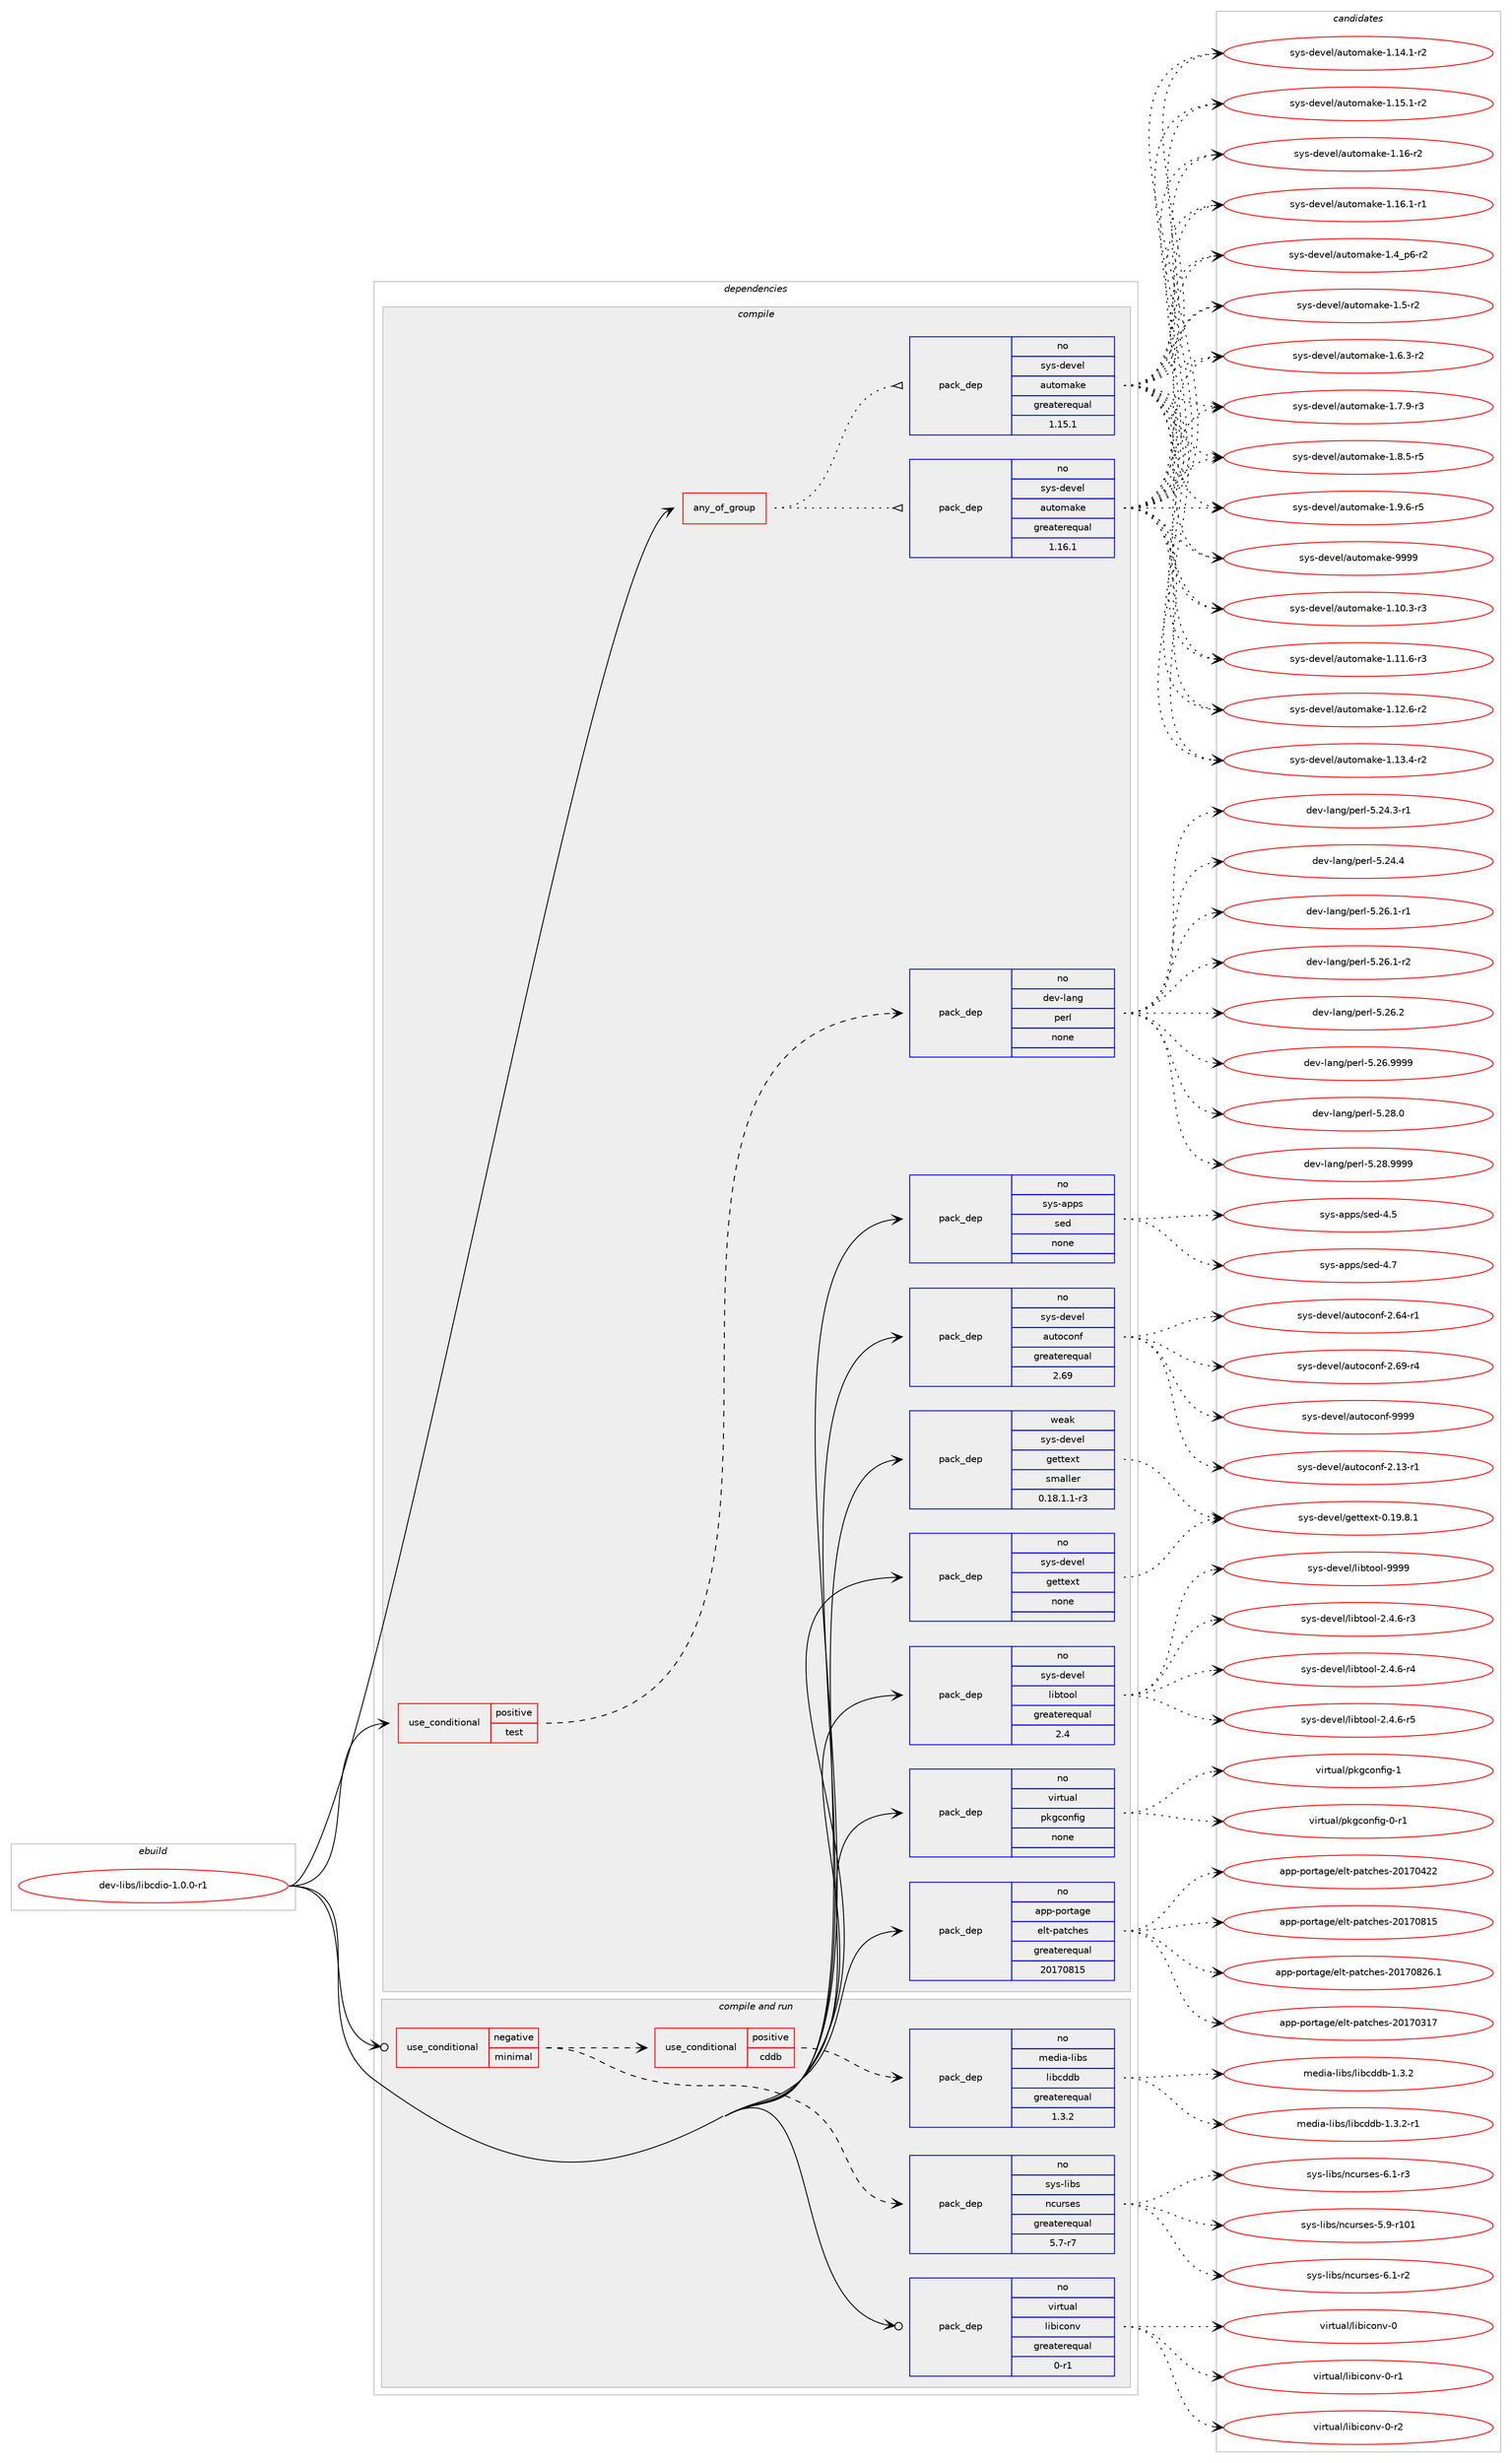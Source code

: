 digraph prolog {

# *************
# Graph options
# *************

newrank=true;
concentrate=true;
compound=true;
graph [rankdir=LR,fontname=Helvetica,fontsize=10,ranksep=1.5];#, ranksep=2.5, nodesep=0.2];
edge  [arrowhead=vee];
node  [fontname=Helvetica,fontsize=10];

# **********
# The ebuild
# **********

subgraph cluster_leftcol {
color=gray;
rank=same;
label=<<i>ebuild</i>>;
id [label="dev-libs/libcdio-1.0.0-r1", color=red, width=4, href="../dev-libs/libcdio-1.0.0-r1.svg"];
}

# ****************
# The dependencies
# ****************

subgraph cluster_midcol {
color=gray;
label=<<i>dependencies</i>>;
subgraph cluster_compile {
fillcolor="#eeeeee";
style=filled;
label=<<i>compile</i>>;
subgraph any22210 {
dependency1367071 [label=<<TABLE BORDER="0" CELLBORDER="1" CELLSPACING="0" CELLPADDING="4"><TR><TD CELLPADDING="10">any_of_group</TD></TR></TABLE>>, shape=none, color=red];subgraph pack978451 {
dependency1367072 [label=<<TABLE BORDER="0" CELLBORDER="1" CELLSPACING="0" CELLPADDING="4" WIDTH="220"><TR><TD ROWSPAN="6" CELLPADDING="30">pack_dep</TD></TR><TR><TD WIDTH="110">no</TD></TR><TR><TD>sys-devel</TD></TR><TR><TD>automake</TD></TR><TR><TD>greaterequal</TD></TR><TR><TD>1.16.1</TD></TR></TABLE>>, shape=none, color=blue];
}
dependency1367071:e -> dependency1367072:w [weight=20,style="dotted",arrowhead="oinv"];
subgraph pack978452 {
dependency1367073 [label=<<TABLE BORDER="0" CELLBORDER="1" CELLSPACING="0" CELLPADDING="4" WIDTH="220"><TR><TD ROWSPAN="6" CELLPADDING="30">pack_dep</TD></TR><TR><TD WIDTH="110">no</TD></TR><TR><TD>sys-devel</TD></TR><TR><TD>automake</TD></TR><TR><TD>greaterequal</TD></TR><TR><TD>1.15.1</TD></TR></TABLE>>, shape=none, color=blue];
}
dependency1367071:e -> dependency1367073:w [weight=20,style="dotted",arrowhead="oinv"];
}
id:e -> dependency1367071:w [weight=20,style="solid",arrowhead="vee"];
subgraph cond365858 {
dependency1367074 [label=<<TABLE BORDER="0" CELLBORDER="1" CELLSPACING="0" CELLPADDING="4"><TR><TD ROWSPAN="3" CELLPADDING="10">use_conditional</TD></TR><TR><TD>positive</TD></TR><TR><TD>test</TD></TR></TABLE>>, shape=none, color=red];
subgraph pack978453 {
dependency1367075 [label=<<TABLE BORDER="0" CELLBORDER="1" CELLSPACING="0" CELLPADDING="4" WIDTH="220"><TR><TD ROWSPAN="6" CELLPADDING="30">pack_dep</TD></TR><TR><TD WIDTH="110">no</TD></TR><TR><TD>dev-lang</TD></TR><TR><TD>perl</TD></TR><TR><TD>none</TD></TR><TR><TD></TD></TR></TABLE>>, shape=none, color=blue];
}
dependency1367074:e -> dependency1367075:w [weight=20,style="dashed",arrowhead="vee"];
}
id:e -> dependency1367074:w [weight=20,style="solid",arrowhead="vee"];
subgraph pack978454 {
dependency1367076 [label=<<TABLE BORDER="0" CELLBORDER="1" CELLSPACING="0" CELLPADDING="4" WIDTH="220"><TR><TD ROWSPAN="6" CELLPADDING="30">pack_dep</TD></TR><TR><TD WIDTH="110">no</TD></TR><TR><TD>app-portage</TD></TR><TR><TD>elt-patches</TD></TR><TR><TD>greaterequal</TD></TR><TR><TD>20170815</TD></TR></TABLE>>, shape=none, color=blue];
}
id:e -> dependency1367076:w [weight=20,style="solid",arrowhead="vee"];
subgraph pack978455 {
dependency1367077 [label=<<TABLE BORDER="0" CELLBORDER="1" CELLSPACING="0" CELLPADDING="4" WIDTH="220"><TR><TD ROWSPAN="6" CELLPADDING="30">pack_dep</TD></TR><TR><TD WIDTH="110">no</TD></TR><TR><TD>sys-apps</TD></TR><TR><TD>sed</TD></TR><TR><TD>none</TD></TR><TR><TD></TD></TR></TABLE>>, shape=none, color=blue];
}
id:e -> dependency1367077:w [weight=20,style="solid",arrowhead="vee"];
subgraph pack978456 {
dependency1367078 [label=<<TABLE BORDER="0" CELLBORDER="1" CELLSPACING="0" CELLPADDING="4" WIDTH="220"><TR><TD ROWSPAN="6" CELLPADDING="30">pack_dep</TD></TR><TR><TD WIDTH="110">no</TD></TR><TR><TD>sys-devel</TD></TR><TR><TD>autoconf</TD></TR><TR><TD>greaterequal</TD></TR><TR><TD>2.69</TD></TR></TABLE>>, shape=none, color=blue];
}
id:e -> dependency1367078:w [weight=20,style="solid",arrowhead="vee"];
subgraph pack978457 {
dependency1367079 [label=<<TABLE BORDER="0" CELLBORDER="1" CELLSPACING="0" CELLPADDING="4" WIDTH="220"><TR><TD ROWSPAN="6" CELLPADDING="30">pack_dep</TD></TR><TR><TD WIDTH="110">no</TD></TR><TR><TD>sys-devel</TD></TR><TR><TD>gettext</TD></TR><TR><TD>none</TD></TR><TR><TD></TD></TR></TABLE>>, shape=none, color=blue];
}
id:e -> dependency1367079:w [weight=20,style="solid",arrowhead="vee"];
subgraph pack978458 {
dependency1367080 [label=<<TABLE BORDER="0" CELLBORDER="1" CELLSPACING="0" CELLPADDING="4" WIDTH="220"><TR><TD ROWSPAN="6" CELLPADDING="30">pack_dep</TD></TR><TR><TD WIDTH="110">no</TD></TR><TR><TD>sys-devel</TD></TR><TR><TD>libtool</TD></TR><TR><TD>greaterequal</TD></TR><TR><TD>2.4</TD></TR></TABLE>>, shape=none, color=blue];
}
id:e -> dependency1367080:w [weight=20,style="solid",arrowhead="vee"];
subgraph pack978459 {
dependency1367081 [label=<<TABLE BORDER="0" CELLBORDER="1" CELLSPACING="0" CELLPADDING="4" WIDTH="220"><TR><TD ROWSPAN="6" CELLPADDING="30">pack_dep</TD></TR><TR><TD WIDTH="110">no</TD></TR><TR><TD>virtual</TD></TR><TR><TD>pkgconfig</TD></TR><TR><TD>none</TD></TR><TR><TD></TD></TR></TABLE>>, shape=none, color=blue];
}
id:e -> dependency1367081:w [weight=20,style="solid",arrowhead="vee"];
subgraph pack978460 {
dependency1367082 [label=<<TABLE BORDER="0" CELLBORDER="1" CELLSPACING="0" CELLPADDING="4" WIDTH="220"><TR><TD ROWSPAN="6" CELLPADDING="30">pack_dep</TD></TR><TR><TD WIDTH="110">weak</TD></TR><TR><TD>sys-devel</TD></TR><TR><TD>gettext</TD></TR><TR><TD>smaller</TD></TR><TR><TD>0.18.1.1-r3</TD></TR></TABLE>>, shape=none, color=blue];
}
id:e -> dependency1367082:w [weight=20,style="solid",arrowhead="vee"];
}
subgraph cluster_compileandrun {
fillcolor="#eeeeee";
style=filled;
label=<<i>compile and run</i>>;
subgraph cond365859 {
dependency1367083 [label=<<TABLE BORDER="0" CELLBORDER="1" CELLSPACING="0" CELLPADDING="4"><TR><TD ROWSPAN="3" CELLPADDING="10">use_conditional</TD></TR><TR><TD>negative</TD></TR><TR><TD>minimal</TD></TR></TABLE>>, shape=none, color=red];
subgraph pack978461 {
dependency1367084 [label=<<TABLE BORDER="0" CELLBORDER="1" CELLSPACING="0" CELLPADDING="4" WIDTH="220"><TR><TD ROWSPAN="6" CELLPADDING="30">pack_dep</TD></TR><TR><TD WIDTH="110">no</TD></TR><TR><TD>sys-libs</TD></TR><TR><TD>ncurses</TD></TR><TR><TD>greaterequal</TD></TR><TR><TD>5.7-r7</TD></TR></TABLE>>, shape=none, color=blue];
}
dependency1367083:e -> dependency1367084:w [weight=20,style="dashed",arrowhead="vee"];
subgraph cond365860 {
dependency1367085 [label=<<TABLE BORDER="0" CELLBORDER="1" CELLSPACING="0" CELLPADDING="4"><TR><TD ROWSPAN="3" CELLPADDING="10">use_conditional</TD></TR><TR><TD>positive</TD></TR><TR><TD>cddb</TD></TR></TABLE>>, shape=none, color=red];
subgraph pack978462 {
dependency1367086 [label=<<TABLE BORDER="0" CELLBORDER="1" CELLSPACING="0" CELLPADDING="4" WIDTH="220"><TR><TD ROWSPAN="6" CELLPADDING="30">pack_dep</TD></TR><TR><TD WIDTH="110">no</TD></TR><TR><TD>media-libs</TD></TR><TR><TD>libcddb</TD></TR><TR><TD>greaterequal</TD></TR><TR><TD>1.3.2</TD></TR></TABLE>>, shape=none, color=blue];
}
dependency1367085:e -> dependency1367086:w [weight=20,style="dashed",arrowhead="vee"];
}
dependency1367083:e -> dependency1367085:w [weight=20,style="dashed",arrowhead="vee"];
}
id:e -> dependency1367083:w [weight=20,style="solid",arrowhead="odotvee"];
subgraph pack978463 {
dependency1367087 [label=<<TABLE BORDER="0" CELLBORDER="1" CELLSPACING="0" CELLPADDING="4" WIDTH="220"><TR><TD ROWSPAN="6" CELLPADDING="30">pack_dep</TD></TR><TR><TD WIDTH="110">no</TD></TR><TR><TD>virtual</TD></TR><TR><TD>libiconv</TD></TR><TR><TD>greaterequal</TD></TR><TR><TD>0-r1</TD></TR></TABLE>>, shape=none, color=blue];
}
id:e -> dependency1367087:w [weight=20,style="solid",arrowhead="odotvee"];
}
subgraph cluster_run {
fillcolor="#eeeeee";
style=filled;
label=<<i>run</i>>;
}
}

# **************
# The candidates
# **************

subgraph cluster_choices {
rank=same;
color=gray;
label=<<i>candidates</i>>;

subgraph choice978451 {
color=black;
nodesep=1;
choice11512111545100101118101108479711711611110997107101454946494846514511451 [label="sys-devel/automake-1.10.3-r3", color=red, width=4,href="../sys-devel/automake-1.10.3-r3.svg"];
choice11512111545100101118101108479711711611110997107101454946494946544511451 [label="sys-devel/automake-1.11.6-r3", color=red, width=4,href="../sys-devel/automake-1.11.6-r3.svg"];
choice11512111545100101118101108479711711611110997107101454946495046544511450 [label="sys-devel/automake-1.12.6-r2", color=red, width=4,href="../sys-devel/automake-1.12.6-r2.svg"];
choice11512111545100101118101108479711711611110997107101454946495146524511450 [label="sys-devel/automake-1.13.4-r2", color=red, width=4,href="../sys-devel/automake-1.13.4-r2.svg"];
choice11512111545100101118101108479711711611110997107101454946495246494511450 [label="sys-devel/automake-1.14.1-r2", color=red, width=4,href="../sys-devel/automake-1.14.1-r2.svg"];
choice11512111545100101118101108479711711611110997107101454946495346494511450 [label="sys-devel/automake-1.15.1-r2", color=red, width=4,href="../sys-devel/automake-1.15.1-r2.svg"];
choice1151211154510010111810110847971171161111099710710145494649544511450 [label="sys-devel/automake-1.16-r2", color=red, width=4,href="../sys-devel/automake-1.16-r2.svg"];
choice11512111545100101118101108479711711611110997107101454946495446494511449 [label="sys-devel/automake-1.16.1-r1", color=red, width=4,href="../sys-devel/automake-1.16.1-r1.svg"];
choice115121115451001011181011084797117116111109971071014549465295112544511450 [label="sys-devel/automake-1.4_p6-r2", color=red, width=4,href="../sys-devel/automake-1.4_p6-r2.svg"];
choice11512111545100101118101108479711711611110997107101454946534511450 [label="sys-devel/automake-1.5-r2", color=red, width=4,href="../sys-devel/automake-1.5-r2.svg"];
choice115121115451001011181011084797117116111109971071014549465446514511450 [label="sys-devel/automake-1.6.3-r2", color=red, width=4,href="../sys-devel/automake-1.6.3-r2.svg"];
choice115121115451001011181011084797117116111109971071014549465546574511451 [label="sys-devel/automake-1.7.9-r3", color=red, width=4,href="../sys-devel/automake-1.7.9-r3.svg"];
choice115121115451001011181011084797117116111109971071014549465646534511453 [label="sys-devel/automake-1.8.5-r5", color=red, width=4,href="../sys-devel/automake-1.8.5-r5.svg"];
choice115121115451001011181011084797117116111109971071014549465746544511453 [label="sys-devel/automake-1.9.6-r5", color=red, width=4,href="../sys-devel/automake-1.9.6-r5.svg"];
choice115121115451001011181011084797117116111109971071014557575757 [label="sys-devel/automake-9999", color=red, width=4,href="../sys-devel/automake-9999.svg"];
dependency1367072:e -> choice11512111545100101118101108479711711611110997107101454946494846514511451:w [style=dotted,weight="100"];
dependency1367072:e -> choice11512111545100101118101108479711711611110997107101454946494946544511451:w [style=dotted,weight="100"];
dependency1367072:e -> choice11512111545100101118101108479711711611110997107101454946495046544511450:w [style=dotted,weight="100"];
dependency1367072:e -> choice11512111545100101118101108479711711611110997107101454946495146524511450:w [style=dotted,weight="100"];
dependency1367072:e -> choice11512111545100101118101108479711711611110997107101454946495246494511450:w [style=dotted,weight="100"];
dependency1367072:e -> choice11512111545100101118101108479711711611110997107101454946495346494511450:w [style=dotted,weight="100"];
dependency1367072:e -> choice1151211154510010111810110847971171161111099710710145494649544511450:w [style=dotted,weight="100"];
dependency1367072:e -> choice11512111545100101118101108479711711611110997107101454946495446494511449:w [style=dotted,weight="100"];
dependency1367072:e -> choice115121115451001011181011084797117116111109971071014549465295112544511450:w [style=dotted,weight="100"];
dependency1367072:e -> choice11512111545100101118101108479711711611110997107101454946534511450:w [style=dotted,weight="100"];
dependency1367072:e -> choice115121115451001011181011084797117116111109971071014549465446514511450:w [style=dotted,weight="100"];
dependency1367072:e -> choice115121115451001011181011084797117116111109971071014549465546574511451:w [style=dotted,weight="100"];
dependency1367072:e -> choice115121115451001011181011084797117116111109971071014549465646534511453:w [style=dotted,weight="100"];
dependency1367072:e -> choice115121115451001011181011084797117116111109971071014549465746544511453:w [style=dotted,weight="100"];
dependency1367072:e -> choice115121115451001011181011084797117116111109971071014557575757:w [style=dotted,weight="100"];
}
subgraph choice978452 {
color=black;
nodesep=1;
choice11512111545100101118101108479711711611110997107101454946494846514511451 [label="sys-devel/automake-1.10.3-r3", color=red, width=4,href="../sys-devel/automake-1.10.3-r3.svg"];
choice11512111545100101118101108479711711611110997107101454946494946544511451 [label="sys-devel/automake-1.11.6-r3", color=red, width=4,href="../sys-devel/automake-1.11.6-r3.svg"];
choice11512111545100101118101108479711711611110997107101454946495046544511450 [label="sys-devel/automake-1.12.6-r2", color=red, width=4,href="../sys-devel/automake-1.12.6-r2.svg"];
choice11512111545100101118101108479711711611110997107101454946495146524511450 [label="sys-devel/automake-1.13.4-r2", color=red, width=4,href="../sys-devel/automake-1.13.4-r2.svg"];
choice11512111545100101118101108479711711611110997107101454946495246494511450 [label="sys-devel/automake-1.14.1-r2", color=red, width=4,href="../sys-devel/automake-1.14.1-r2.svg"];
choice11512111545100101118101108479711711611110997107101454946495346494511450 [label="sys-devel/automake-1.15.1-r2", color=red, width=4,href="../sys-devel/automake-1.15.1-r2.svg"];
choice1151211154510010111810110847971171161111099710710145494649544511450 [label="sys-devel/automake-1.16-r2", color=red, width=4,href="../sys-devel/automake-1.16-r2.svg"];
choice11512111545100101118101108479711711611110997107101454946495446494511449 [label="sys-devel/automake-1.16.1-r1", color=red, width=4,href="../sys-devel/automake-1.16.1-r1.svg"];
choice115121115451001011181011084797117116111109971071014549465295112544511450 [label="sys-devel/automake-1.4_p6-r2", color=red, width=4,href="../sys-devel/automake-1.4_p6-r2.svg"];
choice11512111545100101118101108479711711611110997107101454946534511450 [label="sys-devel/automake-1.5-r2", color=red, width=4,href="../sys-devel/automake-1.5-r2.svg"];
choice115121115451001011181011084797117116111109971071014549465446514511450 [label="sys-devel/automake-1.6.3-r2", color=red, width=4,href="../sys-devel/automake-1.6.3-r2.svg"];
choice115121115451001011181011084797117116111109971071014549465546574511451 [label="sys-devel/automake-1.7.9-r3", color=red, width=4,href="../sys-devel/automake-1.7.9-r3.svg"];
choice115121115451001011181011084797117116111109971071014549465646534511453 [label="sys-devel/automake-1.8.5-r5", color=red, width=4,href="../sys-devel/automake-1.8.5-r5.svg"];
choice115121115451001011181011084797117116111109971071014549465746544511453 [label="sys-devel/automake-1.9.6-r5", color=red, width=4,href="../sys-devel/automake-1.9.6-r5.svg"];
choice115121115451001011181011084797117116111109971071014557575757 [label="sys-devel/automake-9999", color=red, width=4,href="../sys-devel/automake-9999.svg"];
dependency1367073:e -> choice11512111545100101118101108479711711611110997107101454946494846514511451:w [style=dotted,weight="100"];
dependency1367073:e -> choice11512111545100101118101108479711711611110997107101454946494946544511451:w [style=dotted,weight="100"];
dependency1367073:e -> choice11512111545100101118101108479711711611110997107101454946495046544511450:w [style=dotted,weight="100"];
dependency1367073:e -> choice11512111545100101118101108479711711611110997107101454946495146524511450:w [style=dotted,weight="100"];
dependency1367073:e -> choice11512111545100101118101108479711711611110997107101454946495246494511450:w [style=dotted,weight="100"];
dependency1367073:e -> choice11512111545100101118101108479711711611110997107101454946495346494511450:w [style=dotted,weight="100"];
dependency1367073:e -> choice1151211154510010111810110847971171161111099710710145494649544511450:w [style=dotted,weight="100"];
dependency1367073:e -> choice11512111545100101118101108479711711611110997107101454946495446494511449:w [style=dotted,weight="100"];
dependency1367073:e -> choice115121115451001011181011084797117116111109971071014549465295112544511450:w [style=dotted,weight="100"];
dependency1367073:e -> choice11512111545100101118101108479711711611110997107101454946534511450:w [style=dotted,weight="100"];
dependency1367073:e -> choice115121115451001011181011084797117116111109971071014549465446514511450:w [style=dotted,weight="100"];
dependency1367073:e -> choice115121115451001011181011084797117116111109971071014549465546574511451:w [style=dotted,weight="100"];
dependency1367073:e -> choice115121115451001011181011084797117116111109971071014549465646534511453:w [style=dotted,weight="100"];
dependency1367073:e -> choice115121115451001011181011084797117116111109971071014549465746544511453:w [style=dotted,weight="100"];
dependency1367073:e -> choice115121115451001011181011084797117116111109971071014557575757:w [style=dotted,weight="100"];
}
subgraph choice978453 {
color=black;
nodesep=1;
choice100101118451089711010347112101114108455346505246514511449 [label="dev-lang/perl-5.24.3-r1", color=red, width=4,href="../dev-lang/perl-5.24.3-r1.svg"];
choice10010111845108971101034711210111410845534650524652 [label="dev-lang/perl-5.24.4", color=red, width=4,href="../dev-lang/perl-5.24.4.svg"];
choice100101118451089711010347112101114108455346505446494511449 [label="dev-lang/perl-5.26.1-r1", color=red, width=4,href="../dev-lang/perl-5.26.1-r1.svg"];
choice100101118451089711010347112101114108455346505446494511450 [label="dev-lang/perl-5.26.1-r2", color=red, width=4,href="../dev-lang/perl-5.26.1-r2.svg"];
choice10010111845108971101034711210111410845534650544650 [label="dev-lang/perl-5.26.2", color=red, width=4,href="../dev-lang/perl-5.26.2.svg"];
choice10010111845108971101034711210111410845534650544657575757 [label="dev-lang/perl-5.26.9999", color=red, width=4,href="../dev-lang/perl-5.26.9999.svg"];
choice10010111845108971101034711210111410845534650564648 [label="dev-lang/perl-5.28.0", color=red, width=4,href="../dev-lang/perl-5.28.0.svg"];
choice10010111845108971101034711210111410845534650564657575757 [label="dev-lang/perl-5.28.9999", color=red, width=4,href="../dev-lang/perl-5.28.9999.svg"];
dependency1367075:e -> choice100101118451089711010347112101114108455346505246514511449:w [style=dotted,weight="100"];
dependency1367075:e -> choice10010111845108971101034711210111410845534650524652:w [style=dotted,weight="100"];
dependency1367075:e -> choice100101118451089711010347112101114108455346505446494511449:w [style=dotted,weight="100"];
dependency1367075:e -> choice100101118451089711010347112101114108455346505446494511450:w [style=dotted,weight="100"];
dependency1367075:e -> choice10010111845108971101034711210111410845534650544650:w [style=dotted,weight="100"];
dependency1367075:e -> choice10010111845108971101034711210111410845534650544657575757:w [style=dotted,weight="100"];
dependency1367075:e -> choice10010111845108971101034711210111410845534650564648:w [style=dotted,weight="100"];
dependency1367075:e -> choice10010111845108971101034711210111410845534650564657575757:w [style=dotted,weight="100"];
}
subgraph choice978454 {
color=black;
nodesep=1;
choice97112112451121111141169710310147101108116451129711699104101115455048495548514955 [label="app-portage/elt-patches-20170317", color=red, width=4,href="../app-portage/elt-patches-20170317.svg"];
choice97112112451121111141169710310147101108116451129711699104101115455048495548525050 [label="app-portage/elt-patches-20170422", color=red, width=4,href="../app-portage/elt-patches-20170422.svg"];
choice97112112451121111141169710310147101108116451129711699104101115455048495548564953 [label="app-portage/elt-patches-20170815", color=red, width=4,href="../app-portage/elt-patches-20170815.svg"];
choice971121124511211111411697103101471011081164511297116991041011154550484955485650544649 [label="app-portage/elt-patches-20170826.1", color=red, width=4,href="../app-portage/elt-patches-20170826.1.svg"];
dependency1367076:e -> choice97112112451121111141169710310147101108116451129711699104101115455048495548514955:w [style=dotted,weight="100"];
dependency1367076:e -> choice97112112451121111141169710310147101108116451129711699104101115455048495548525050:w [style=dotted,weight="100"];
dependency1367076:e -> choice97112112451121111141169710310147101108116451129711699104101115455048495548564953:w [style=dotted,weight="100"];
dependency1367076:e -> choice971121124511211111411697103101471011081164511297116991041011154550484955485650544649:w [style=dotted,weight="100"];
}
subgraph choice978455 {
color=black;
nodesep=1;
choice11512111545971121121154711510110045524653 [label="sys-apps/sed-4.5", color=red, width=4,href="../sys-apps/sed-4.5.svg"];
choice11512111545971121121154711510110045524655 [label="sys-apps/sed-4.7", color=red, width=4,href="../sys-apps/sed-4.7.svg"];
dependency1367077:e -> choice11512111545971121121154711510110045524653:w [style=dotted,weight="100"];
dependency1367077:e -> choice11512111545971121121154711510110045524655:w [style=dotted,weight="100"];
}
subgraph choice978456 {
color=black;
nodesep=1;
choice1151211154510010111810110847971171161119911111010245504649514511449 [label="sys-devel/autoconf-2.13-r1", color=red, width=4,href="../sys-devel/autoconf-2.13-r1.svg"];
choice1151211154510010111810110847971171161119911111010245504654524511449 [label="sys-devel/autoconf-2.64-r1", color=red, width=4,href="../sys-devel/autoconf-2.64-r1.svg"];
choice1151211154510010111810110847971171161119911111010245504654574511452 [label="sys-devel/autoconf-2.69-r4", color=red, width=4,href="../sys-devel/autoconf-2.69-r4.svg"];
choice115121115451001011181011084797117116111991111101024557575757 [label="sys-devel/autoconf-9999", color=red, width=4,href="../sys-devel/autoconf-9999.svg"];
dependency1367078:e -> choice1151211154510010111810110847971171161119911111010245504649514511449:w [style=dotted,weight="100"];
dependency1367078:e -> choice1151211154510010111810110847971171161119911111010245504654524511449:w [style=dotted,weight="100"];
dependency1367078:e -> choice1151211154510010111810110847971171161119911111010245504654574511452:w [style=dotted,weight="100"];
dependency1367078:e -> choice115121115451001011181011084797117116111991111101024557575757:w [style=dotted,weight="100"];
}
subgraph choice978457 {
color=black;
nodesep=1;
choice1151211154510010111810110847103101116116101120116454846495746564649 [label="sys-devel/gettext-0.19.8.1", color=red, width=4,href="../sys-devel/gettext-0.19.8.1.svg"];
dependency1367079:e -> choice1151211154510010111810110847103101116116101120116454846495746564649:w [style=dotted,weight="100"];
}
subgraph choice978458 {
color=black;
nodesep=1;
choice1151211154510010111810110847108105981161111111084550465246544511451 [label="sys-devel/libtool-2.4.6-r3", color=red, width=4,href="../sys-devel/libtool-2.4.6-r3.svg"];
choice1151211154510010111810110847108105981161111111084550465246544511452 [label="sys-devel/libtool-2.4.6-r4", color=red, width=4,href="../sys-devel/libtool-2.4.6-r4.svg"];
choice1151211154510010111810110847108105981161111111084550465246544511453 [label="sys-devel/libtool-2.4.6-r5", color=red, width=4,href="../sys-devel/libtool-2.4.6-r5.svg"];
choice1151211154510010111810110847108105981161111111084557575757 [label="sys-devel/libtool-9999", color=red, width=4,href="../sys-devel/libtool-9999.svg"];
dependency1367080:e -> choice1151211154510010111810110847108105981161111111084550465246544511451:w [style=dotted,weight="100"];
dependency1367080:e -> choice1151211154510010111810110847108105981161111111084550465246544511452:w [style=dotted,weight="100"];
dependency1367080:e -> choice1151211154510010111810110847108105981161111111084550465246544511453:w [style=dotted,weight="100"];
dependency1367080:e -> choice1151211154510010111810110847108105981161111111084557575757:w [style=dotted,weight="100"];
}
subgraph choice978459 {
color=black;
nodesep=1;
choice11810511411611797108471121071039911111010210510345484511449 [label="virtual/pkgconfig-0-r1", color=red, width=4,href="../virtual/pkgconfig-0-r1.svg"];
choice1181051141161179710847112107103991111101021051034549 [label="virtual/pkgconfig-1", color=red, width=4,href="../virtual/pkgconfig-1.svg"];
dependency1367081:e -> choice11810511411611797108471121071039911111010210510345484511449:w [style=dotted,weight="100"];
dependency1367081:e -> choice1181051141161179710847112107103991111101021051034549:w [style=dotted,weight="100"];
}
subgraph choice978460 {
color=black;
nodesep=1;
choice1151211154510010111810110847103101116116101120116454846495746564649 [label="sys-devel/gettext-0.19.8.1", color=red, width=4,href="../sys-devel/gettext-0.19.8.1.svg"];
dependency1367082:e -> choice1151211154510010111810110847103101116116101120116454846495746564649:w [style=dotted,weight="100"];
}
subgraph choice978461 {
color=black;
nodesep=1;
choice115121115451081059811547110991171141151011154553465745114494849 [label="sys-libs/ncurses-5.9-r101", color=red, width=4,href="../sys-libs/ncurses-5.9-r101.svg"];
choice11512111545108105981154711099117114115101115455446494511450 [label="sys-libs/ncurses-6.1-r2", color=red, width=4,href="../sys-libs/ncurses-6.1-r2.svg"];
choice11512111545108105981154711099117114115101115455446494511451 [label="sys-libs/ncurses-6.1-r3", color=red, width=4,href="../sys-libs/ncurses-6.1-r3.svg"];
dependency1367084:e -> choice115121115451081059811547110991171141151011154553465745114494849:w [style=dotted,weight="100"];
dependency1367084:e -> choice11512111545108105981154711099117114115101115455446494511450:w [style=dotted,weight="100"];
dependency1367084:e -> choice11512111545108105981154711099117114115101115455446494511451:w [style=dotted,weight="100"];
}
subgraph choice978462 {
color=black;
nodesep=1;
choice10910110010597451081059811547108105989910010098454946514650 [label="media-libs/libcddb-1.3.2", color=red, width=4,href="../media-libs/libcddb-1.3.2.svg"];
choice109101100105974510810598115471081059899100100984549465146504511449 [label="media-libs/libcddb-1.3.2-r1", color=red, width=4,href="../media-libs/libcddb-1.3.2-r1.svg"];
dependency1367086:e -> choice10910110010597451081059811547108105989910010098454946514650:w [style=dotted,weight="100"];
dependency1367086:e -> choice109101100105974510810598115471081059899100100984549465146504511449:w [style=dotted,weight="100"];
}
subgraph choice978463 {
color=black;
nodesep=1;
choice118105114116117971084710810598105991111101184548 [label="virtual/libiconv-0", color=red, width=4,href="../virtual/libiconv-0.svg"];
choice1181051141161179710847108105981059911111011845484511449 [label="virtual/libiconv-0-r1", color=red, width=4,href="../virtual/libiconv-0-r1.svg"];
choice1181051141161179710847108105981059911111011845484511450 [label="virtual/libiconv-0-r2", color=red, width=4,href="../virtual/libiconv-0-r2.svg"];
dependency1367087:e -> choice118105114116117971084710810598105991111101184548:w [style=dotted,weight="100"];
dependency1367087:e -> choice1181051141161179710847108105981059911111011845484511449:w [style=dotted,weight="100"];
dependency1367087:e -> choice1181051141161179710847108105981059911111011845484511450:w [style=dotted,weight="100"];
}
}

}
